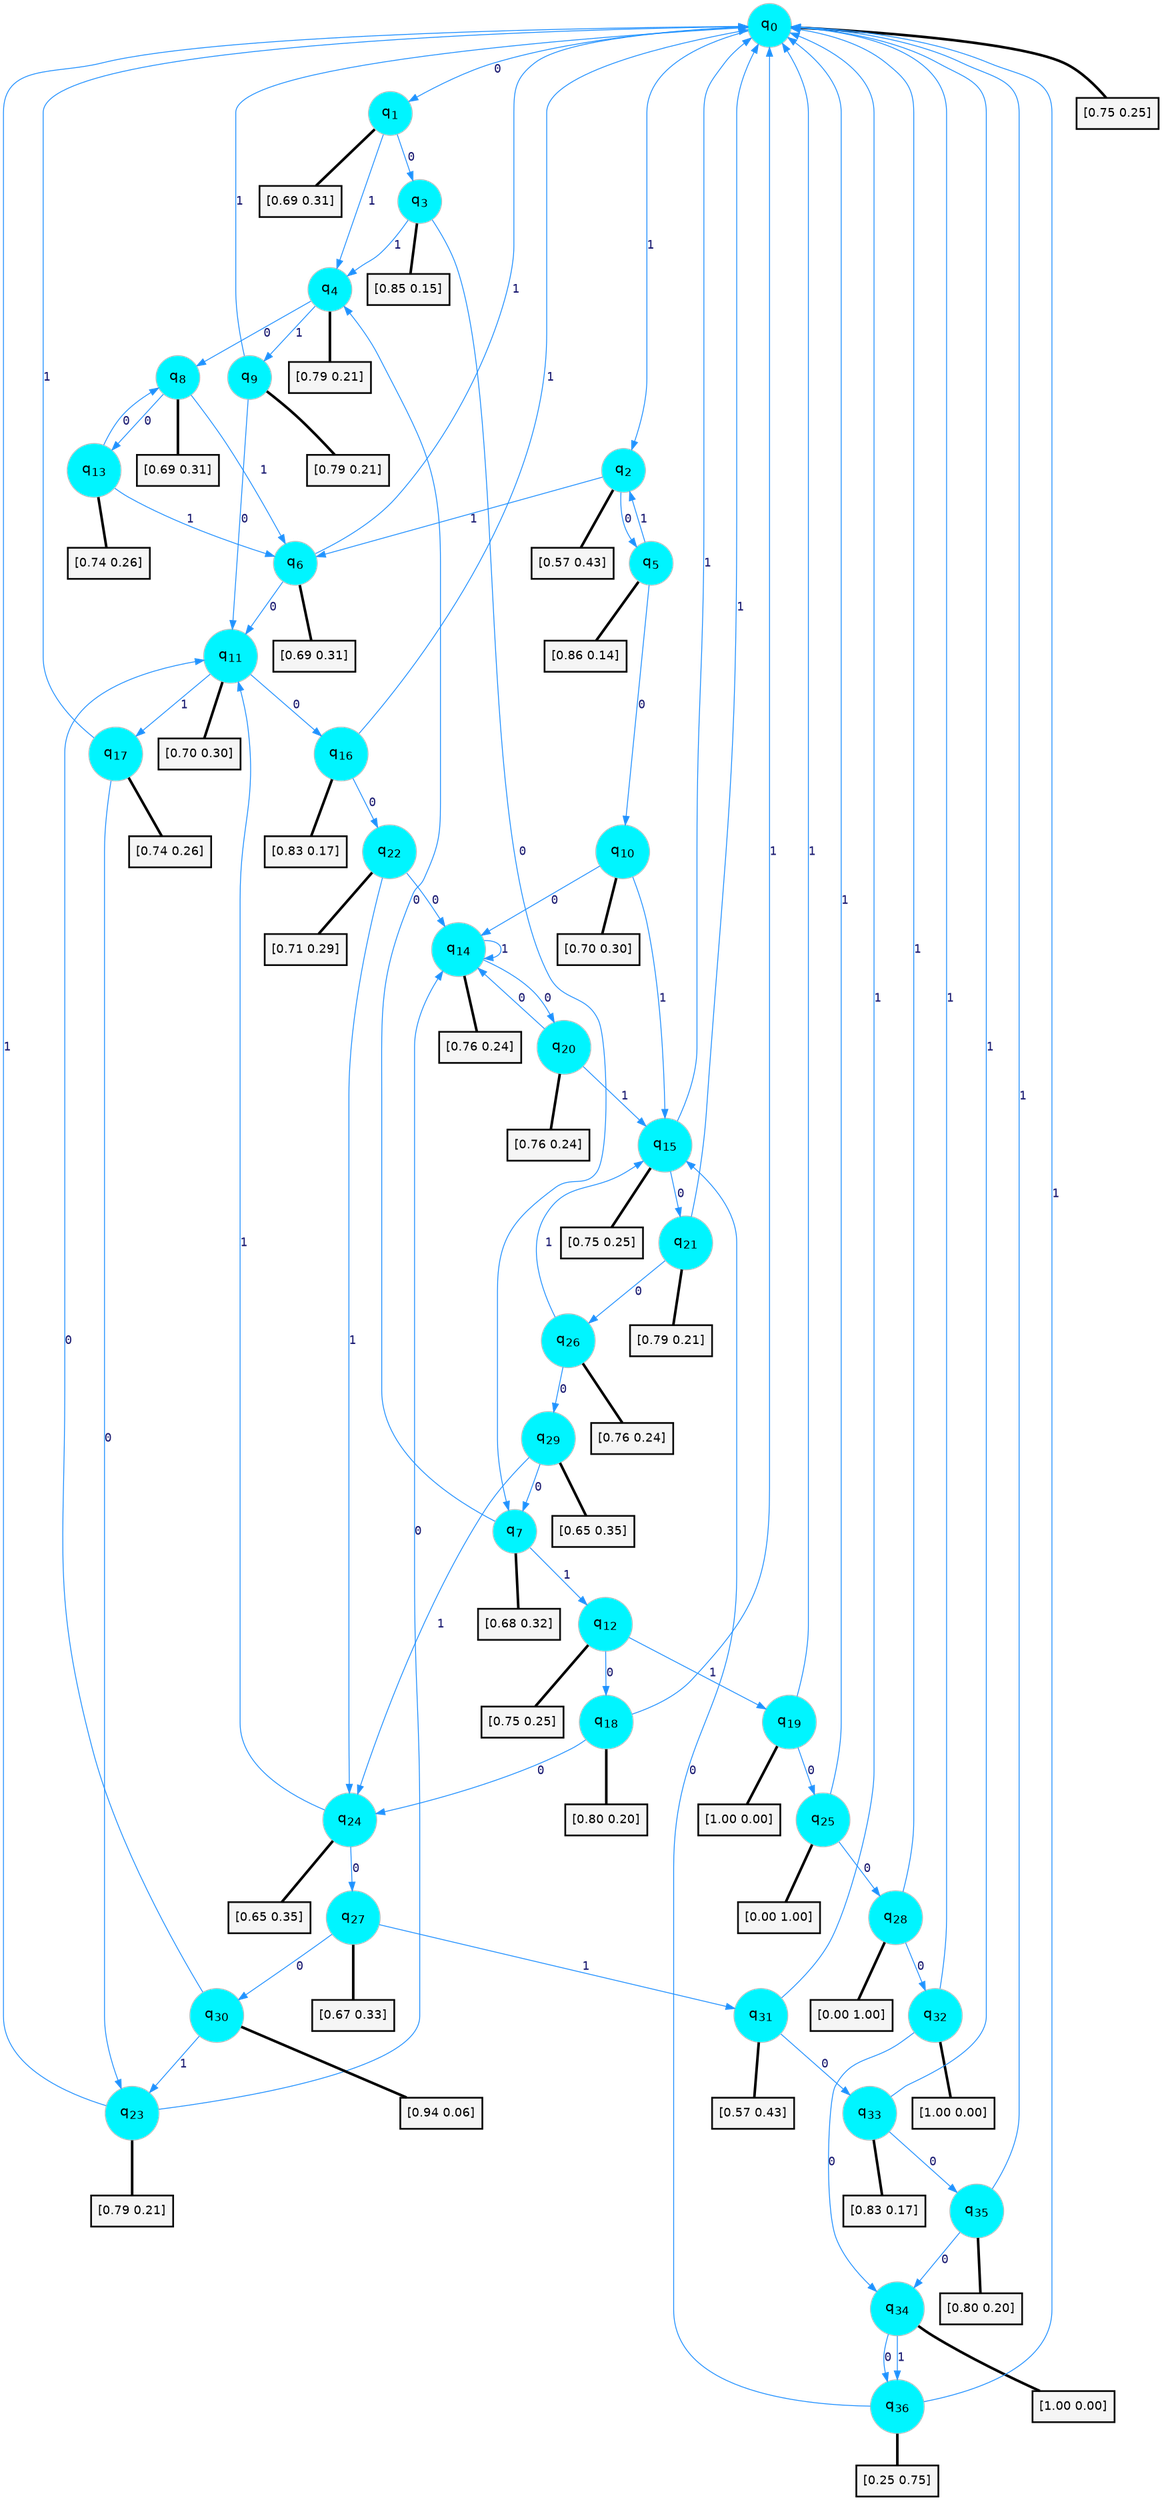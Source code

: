 digraph G {
graph [
bgcolor=transparent, dpi=300, rankdir=TD, size="40,25"];
node [
color=gray, fillcolor=turquoise1, fontcolor=black, fontname=Helvetica, fontsize=16, fontweight=bold, shape=circle, style=filled];
edge [
arrowsize=1, color=dodgerblue1, fontcolor=midnightblue, fontname=courier, fontweight=bold, penwidth=1, style=solid, weight=20];
0[label=<q<SUB>0</SUB>>];
1[label=<q<SUB>1</SUB>>];
2[label=<q<SUB>2</SUB>>];
3[label=<q<SUB>3</SUB>>];
4[label=<q<SUB>4</SUB>>];
5[label=<q<SUB>5</SUB>>];
6[label=<q<SUB>6</SUB>>];
7[label=<q<SUB>7</SUB>>];
8[label=<q<SUB>8</SUB>>];
9[label=<q<SUB>9</SUB>>];
10[label=<q<SUB>10</SUB>>];
11[label=<q<SUB>11</SUB>>];
12[label=<q<SUB>12</SUB>>];
13[label=<q<SUB>13</SUB>>];
14[label=<q<SUB>14</SUB>>];
15[label=<q<SUB>15</SUB>>];
16[label=<q<SUB>16</SUB>>];
17[label=<q<SUB>17</SUB>>];
18[label=<q<SUB>18</SUB>>];
19[label=<q<SUB>19</SUB>>];
20[label=<q<SUB>20</SUB>>];
21[label=<q<SUB>21</SUB>>];
22[label=<q<SUB>22</SUB>>];
23[label=<q<SUB>23</SUB>>];
24[label=<q<SUB>24</SUB>>];
25[label=<q<SUB>25</SUB>>];
26[label=<q<SUB>26</SUB>>];
27[label=<q<SUB>27</SUB>>];
28[label=<q<SUB>28</SUB>>];
29[label=<q<SUB>29</SUB>>];
30[label=<q<SUB>30</SUB>>];
31[label=<q<SUB>31</SUB>>];
32[label=<q<SUB>32</SUB>>];
33[label=<q<SUB>33</SUB>>];
34[label=<q<SUB>34</SUB>>];
35[label=<q<SUB>35</SUB>>];
36[label=<q<SUB>36</SUB>>];
37[label="[0.75 0.25]", shape=box,fontcolor=black, fontname=Helvetica, fontsize=14, penwidth=2, fillcolor=whitesmoke,color=black];
38[label="[0.69 0.31]", shape=box,fontcolor=black, fontname=Helvetica, fontsize=14, penwidth=2, fillcolor=whitesmoke,color=black];
39[label="[0.57 0.43]", shape=box,fontcolor=black, fontname=Helvetica, fontsize=14, penwidth=2, fillcolor=whitesmoke,color=black];
40[label="[0.85 0.15]", shape=box,fontcolor=black, fontname=Helvetica, fontsize=14, penwidth=2, fillcolor=whitesmoke,color=black];
41[label="[0.79 0.21]", shape=box,fontcolor=black, fontname=Helvetica, fontsize=14, penwidth=2, fillcolor=whitesmoke,color=black];
42[label="[0.86 0.14]", shape=box,fontcolor=black, fontname=Helvetica, fontsize=14, penwidth=2, fillcolor=whitesmoke,color=black];
43[label="[0.69 0.31]", shape=box,fontcolor=black, fontname=Helvetica, fontsize=14, penwidth=2, fillcolor=whitesmoke,color=black];
44[label="[0.68 0.32]", shape=box,fontcolor=black, fontname=Helvetica, fontsize=14, penwidth=2, fillcolor=whitesmoke,color=black];
45[label="[0.69 0.31]", shape=box,fontcolor=black, fontname=Helvetica, fontsize=14, penwidth=2, fillcolor=whitesmoke,color=black];
46[label="[0.79 0.21]", shape=box,fontcolor=black, fontname=Helvetica, fontsize=14, penwidth=2, fillcolor=whitesmoke,color=black];
47[label="[0.70 0.30]", shape=box,fontcolor=black, fontname=Helvetica, fontsize=14, penwidth=2, fillcolor=whitesmoke,color=black];
48[label="[0.70 0.30]", shape=box,fontcolor=black, fontname=Helvetica, fontsize=14, penwidth=2, fillcolor=whitesmoke,color=black];
49[label="[0.75 0.25]", shape=box,fontcolor=black, fontname=Helvetica, fontsize=14, penwidth=2, fillcolor=whitesmoke,color=black];
50[label="[0.74 0.26]", shape=box,fontcolor=black, fontname=Helvetica, fontsize=14, penwidth=2, fillcolor=whitesmoke,color=black];
51[label="[0.76 0.24]", shape=box,fontcolor=black, fontname=Helvetica, fontsize=14, penwidth=2, fillcolor=whitesmoke,color=black];
52[label="[0.75 0.25]", shape=box,fontcolor=black, fontname=Helvetica, fontsize=14, penwidth=2, fillcolor=whitesmoke,color=black];
53[label="[0.83 0.17]", shape=box,fontcolor=black, fontname=Helvetica, fontsize=14, penwidth=2, fillcolor=whitesmoke,color=black];
54[label="[0.74 0.26]", shape=box,fontcolor=black, fontname=Helvetica, fontsize=14, penwidth=2, fillcolor=whitesmoke,color=black];
55[label="[0.80 0.20]", shape=box,fontcolor=black, fontname=Helvetica, fontsize=14, penwidth=2, fillcolor=whitesmoke,color=black];
56[label="[1.00 0.00]", shape=box,fontcolor=black, fontname=Helvetica, fontsize=14, penwidth=2, fillcolor=whitesmoke,color=black];
57[label="[0.76 0.24]", shape=box,fontcolor=black, fontname=Helvetica, fontsize=14, penwidth=2, fillcolor=whitesmoke,color=black];
58[label="[0.79 0.21]", shape=box,fontcolor=black, fontname=Helvetica, fontsize=14, penwidth=2, fillcolor=whitesmoke,color=black];
59[label="[0.71 0.29]", shape=box,fontcolor=black, fontname=Helvetica, fontsize=14, penwidth=2, fillcolor=whitesmoke,color=black];
60[label="[0.79 0.21]", shape=box,fontcolor=black, fontname=Helvetica, fontsize=14, penwidth=2, fillcolor=whitesmoke,color=black];
61[label="[0.65 0.35]", shape=box,fontcolor=black, fontname=Helvetica, fontsize=14, penwidth=2, fillcolor=whitesmoke,color=black];
62[label="[0.00 1.00]", shape=box,fontcolor=black, fontname=Helvetica, fontsize=14, penwidth=2, fillcolor=whitesmoke,color=black];
63[label="[0.76 0.24]", shape=box,fontcolor=black, fontname=Helvetica, fontsize=14, penwidth=2, fillcolor=whitesmoke,color=black];
64[label="[0.67 0.33]", shape=box,fontcolor=black, fontname=Helvetica, fontsize=14, penwidth=2, fillcolor=whitesmoke,color=black];
65[label="[0.00 1.00]", shape=box,fontcolor=black, fontname=Helvetica, fontsize=14, penwidth=2, fillcolor=whitesmoke,color=black];
66[label="[0.65 0.35]", shape=box,fontcolor=black, fontname=Helvetica, fontsize=14, penwidth=2, fillcolor=whitesmoke,color=black];
67[label="[0.94 0.06]", shape=box,fontcolor=black, fontname=Helvetica, fontsize=14, penwidth=2, fillcolor=whitesmoke,color=black];
68[label="[0.57 0.43]", shape=box,fontcolor=black, fontname=Helvetica, fontsize=14, penwidth=2, fillcolor=whitesmoke,color=black];
69[label="[1.00 0.00]", shape=box,fontcolor=black, fontname=Helvetica, fontsize=14, penwidth=2, fillcolor=whitesmoke,color=black];
70[label="[0.83 0.17]", shape=box,fontcolor=black, fontname=Helvetica, fontsize=14, penwidth=2, fillcolor=whitesmoke,color=black];
71[label="[1.00 0.00]", shape=box,fontcolor=black, fontname=Helvetica, fontsize=14, penwidth=2, fillcolor=whitesmoke,color=black];
72[label="[0.80 0.20]", shape=box,fontcolor=black, fontname=Helvetica, fontsize=14, penwidth=2, fillcolor=whitesmoke,color=black];
73[label="[0.25 0.75]", shape=box,fontcolor=black, fontname=Helvetica, fontsize=14, penwidth=2, fillcolor=whitesmoke,color=black];
0->1 [label=0];
0->2 [label=1];
0->37 [arrowhead=none, penwidth=3,color=black];
1->3 [label=0];
1->4 [label=1];
1->38 [arrowhead=none, penwidth=3,color=black];
2->5 [label=0];
2->6 [label=1];
2->39 [arrowhead=none, penwidth=3,color=black];
3->7 [label=0];
3->4 [label=1];
3->40 [arrowhead=none, penwidth=3,color=black];
4->8 [label=0];
4->9 [label=1];
4->41 [arrowhead=none, penwidth=3,color=black];
5->10 [label=0];
5->2 [label=1];
5->42 [arrowhead=none, penwidth=3,color=black];
6->11 [label=0];
6->0 [label=1];
6->43 [arrowhead=none, penwidth=3,color=black];
7->4 [label=0];
7->12 [label=1];
7->44 [arrowhead=none, penwidth=3,color=black];
8->13 [label=0];
8->6 [label=1];
8->45 [arrowhead=none, penwidth=3,color=black];
9->11 [label=0];
9->0 [label=1];
9->46 [arrowhead=none, penwidth=3,color=black];
10->14 [label=0];
10->15 [label=1];
10->47 [arrowhead=none, penwidth=3,color=black];
11->16 [label=0];
11->17 [label=1];
11->48 [arrowhead=none, penwidth=3,color=black];
12->18 [label=0];
12->19 [label=1];
12->49 [arrowhead=none, penwidth=3,color=black];
13->8 [label=0];
13->6 [label=1];
13->50 [arrowhead=none, penwidth=3,color=black];
14->20 [label=0];
14->14 [label=1];
14->51 [arrowhead=none, penwidth=3,color=black];
15->21 [label=0];
15->0 [label=1];
15->52 [arrowhead=none, penwidth=3,color=black];
16->22 [label=0];
16->0 [label=1];
16->53 [arrowhead=none, penwidth=3,color=black];
17->23 [label=0];
17->0 [label=1];
17->54 [arrowhead=none, penwidth=3,color=black];
18->24 [label=0];
18->0 [label=1];
18->55 [arrowhead=none, penwidth=3,color=black];
19->25 [label=0];
19->0 [label=1];
19->56 [arrowhead=none, penwidth=3,color=black];
20->14 [label=0];
20->15 [label=1];
20->57 [arrowhead=none, penwidth=3,color=black];
21->26 [label=0];
21->0 [label=1];
21->58 [arrowhead=none, penwidth=3,color=black];
22->14 [label=0];
22->24 [label=1];
22->59 [arrowhead=none, penwidth=3,color=black];
23->14 [label=0];
23->0 [label=1];
23->60 [arrowhead=none, penwidth=3,color=black];
24->27 [label=0];
24->11 [label=1];
24->61 [arrowhead=none, penwidth=3,color=black];
25->28 [label=0];
25->0 [label=1];
25->62 [arrowhead=none, penwidth=3,color=black];
26->29 [label=0];
26->15 [label=1];
26->63 [arrowhead=none, penwidth=3,color=black];
27->30 [label=0];
27->31 [label=1];
27->64 [arrowhead=none, penwidth=3,color=black];
28->32 [label=0];
28->0 [label=1];
28->65 [arrowhead=none, penwidth=3,color=black];
29->7 [label=0];
29->24 [label=1];
29->66 [arrowhead=none, penwidth=3,color=black];
30->11 [label=0];
30->23 [label=1];
30->67 [arrowhead=none, penwidth=3,color=black];
31->33 [label=0];
31->0 [label=1];
31->68 [arrowhead=none, penwidth=3,color=black];
32->34 [label=0];
32->0 [label=1];
32->69 [arrowhead=none, penwidth=3,color=black];
33->35 [label=0];
33->0 [label=1];
33->70 [arrowhead=none, penwidth=3,color=black];
34->36 [label=0];
34->36 [label=1];
34->71 [arrowhead=none, penwidth=3,color=black];
35->34 [label=0];
35->0 [label=1];
35->72 [arrowhead=none, penwidth=3,color=black];
36->15 [label=0];
36->0 [label=1];
36->73 [arrowhead=none, penwidth=3,color=black];
}
